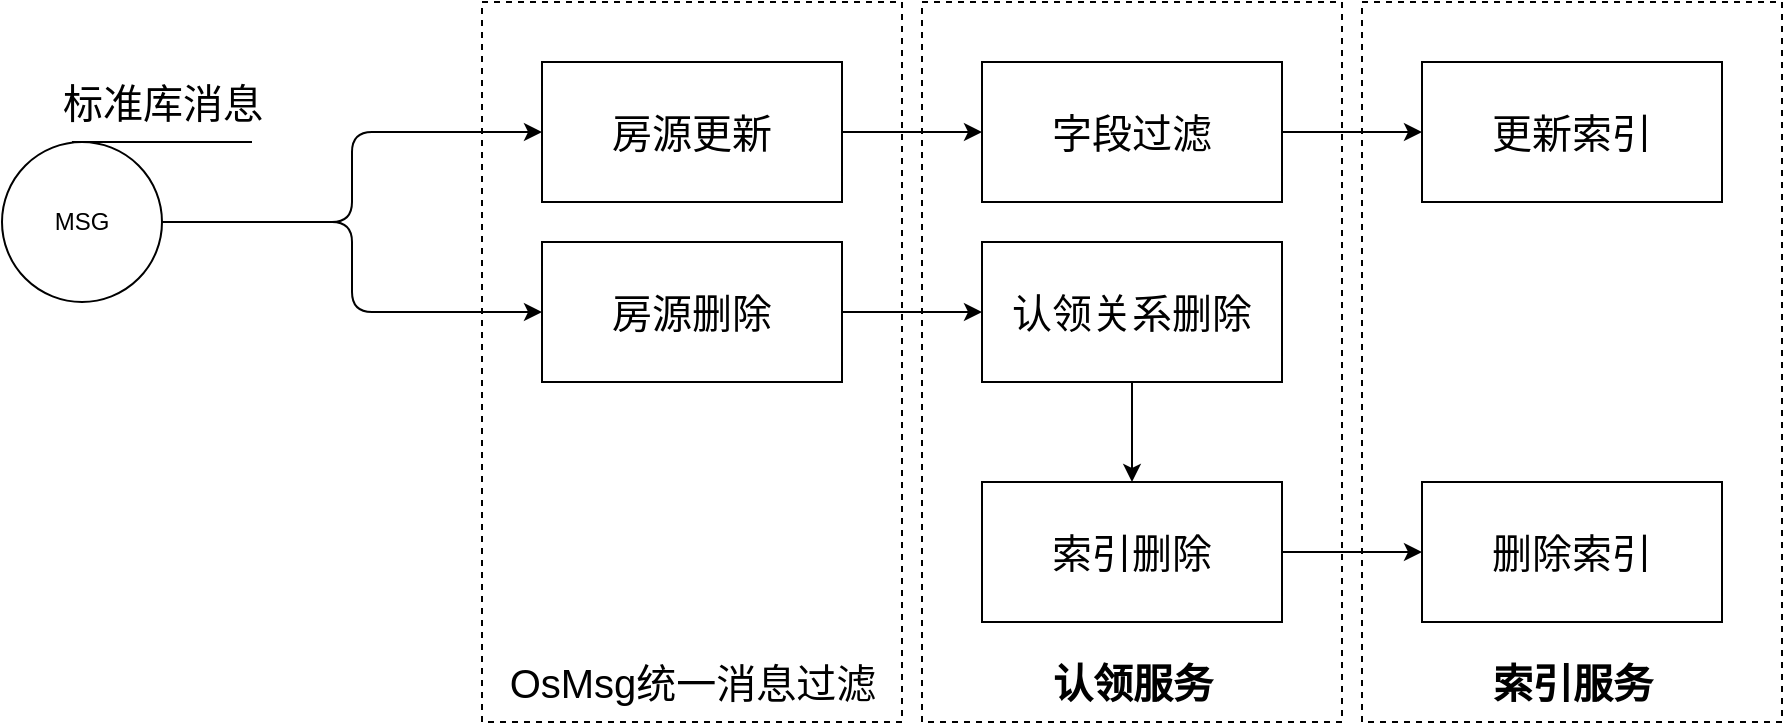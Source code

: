 <mxfile>
    <diagram id="kX_yOLM8yZwmry0NBiBp" name="第 1 页">
        <mxGraphModel dx="1616" dy="941" grid="1" gridSize="10" guides="1" tooltips="1" connect="1" arrows="1" fold="1" page="1" pageScale="1" pageWidth="1600" pageHeight="1200" math="0" shadow="0">
            <root>
                <mxCell id="0"/>
                <mxCell id="1" parent="0"/>
                <mxCell id="10" style="edgeStyle=orthogonalEdgeStyle;html=1;exitX=1;exitY=0.5;exitDx=0;exitDy=0;entryX=0;entryY=0.5;entryDx=0;entryDy=0;elbow=vertical;" edge="1" parent="1" source="2" target="7">
                    <mxGeometry relative="1" as="geometry"/>
                </mxCell>
                <mxCell id="11" style="edgeStyle=orthogonalEdgeStyle;html=1;exitX=1;exitY=0.5;exitDx=0;exitDy=0;" edge="1" parent="1" source="2" target="8">
                    <mxGeometry relative="1" as="geometry"/>
                </mxCell>
                <mxCell id="2" value="MSG" style="ellipse;whiteSpace=wrap;html=1;aspect=fixed;" vertex="1" parent="1">
                    <mxGeometry x="60" y="240" width="80" height="80" as="geometry"/>
                </mxCell>
                <mxCell id="3" value="" style="endArrow=none;html=1;" edge="1" parent="1">
                    <mxGeometry width="50" height="50" relative="1" as="geometry">
                        <mxPoint x="95" y="240.0" as="sourcePoint"/>
                        <mxPoint x="185" y="240.0" as="targetPoint"/>
                    </mxGeometry>
                </mxCell>
                <mxCell id="4" value="&lt;font style=&quot;font-size: 20px&quot;&gt;标准库消息&lt;/font&gt;" style="text;html=1;align=center;verticalAlign=middle;resizable=0;points=[];autosize=1;strokeColor=none;" vertex="1" parent="1">
                    <mxGeometry x="80" y="210" width="120" height="20" as="geometry"/>
                </mxCell>
                <mxCell id="5" value="" style="rounded=0;whiteSpace=wrap;html=1;fillColor=none;dashed=1;" vertex="1" parent="1">
                    <mxGeometry x="300" y="170" width="210" height="360" as="geometry"/>
                </mxCell>
                <mxCell id="16" style="edgeStyle=orthogonalEdgeStyle;html=1;exitX=1;exitY=0.5;exitDx=0;exitDy=0;entryX=0;entryY=0.5;entryDx=0;entryDy=0;fontSize=20;" edge="1" parent="1" source="7" target="14">
                    <mxGeometry relative="1" as="geometry"/>
                </mxCell>
                <mxCell id="7" value="&lt;font style=&quot;font-size: 20px;&quot;&gt;房源更新&lt;/font&gt;" style="whiteSpace=wrap;html=1;fillColor=none;fontSize=20;" vertex="1" parent="1">
                    <mxGeometry x="330" y="200" width="150" height="70" as="geometry"/>
                </mxCell>
                <mxCell id="17" style="edgeStyle=orthogonalEdgeStyle;html=1;exitX=1;exitY=0.5;exitDx=0;exitDy=0;entryX=0;entryY=0.5;entryDx=0;entryDy=0;fontSize=20;" edge="1" parent="1" source="8" target="15">
                    <mxGeometry relative="1" as="geometry"/>
                </mxCell>
                <mxCell id="8" value="&lt;font style=&quot;font-size: 20px;&quot;&gt;房源删除&lt;/font&gt;" style="whiteSpace=wrap;html=1;fillColor=none;fontSize=20;" vertex="1" parent="1">
                    <mxGeometry x="330" y="290" width="150" height="70" as="geometry"/>
                </mxCell>
                <mxCell id="9" value="&lt;font style=&quot;font-size: 20px&quot;&gt;OsMsg统一消息过滤&lt;/font&gt;" style="text;html=1;align=center;verticalAlign=middle;resizable=0;points=[];autosize=1;strokeColor=none;" vertex="1" parent="1">
                    <mxGeometry x="305" y="500" width="200" height="20" as="geometry"/>
                </mxCell>
                <mxCell id="12" value="" style="rounded=0;whiteSpace=wrap;html=1;fillColor=none;dashed=1;fontStyle=1" vertex="1" parent="1">
                    <mxGeometry x="520" y="170" width="210" height="360" as="geometry"/>
                </mxCell>
                <mxCell id="13" value="&lt;font style=&quot;font-size: 20px&quot;&gt;认领服务&lt;/font&gt;" style="text;html=1;align=center;verticalAlign=middle;resizable=0;points=[];autosize=1;strokeColor=none;fontStyle=1" vertex="1" parent="1">
                    <mxGeometry x="575" y="500" width="100" height="20" as="geometry"/>
                </mxCell>
                <mxCell id="23" style="edgeStyle=orthogonalEdgeStyle;html=1;exitX=1;exitY=0.5;exitDx=0;exitDy=0;entryX=0;entryY=0.5;entryDx=0;entryDy=0;fontSize=20;" edge="1" parent="1" source="14" target="21">
                    <mxGeometry relative="1" as="geometry"/>
                </mxCell>
                <mxCell id="14" value="&lt;font style=&quot;font-size: 20px;&quot;&gt;字段过滤&lt;/font&gt;" style="whiteSpace=wrap;html=1;fillColor=none;fontSize=20;" vertex="1" parent="1">
                    <mxGeometry x="550" y="200" width="150" height="70" as="geometry"/>
                </mxCell>
                <mxCell id="19" style="edgeStyle=orthogonalEdgeStyle;html=1;exitX=0.5;exitY=1;exitDx=0;exitDy=0;fontSize=20;" edge="1" parent="1" source="15" target="18">
                    <mxGeometry relative="1" as="geometry"/>
                </mxCell>
                <mxCell id="15" value="&lt;span style=&quot;font-size: 20px;&quot;&gt;认领关系删除&lt;/span&gt;" style="whiteSpace=wrap;html=1;fillColor=none;fontSize=20;" vertex="1" parent="1">
                    <mxGeometry x="550" y="290" width="150" height="70" as="geometry"/>
                </mxCell>
                <mxCell id="24" style="edgeStyle=orthogonalEdgeStyle;html=1;exitX=1;exitY=0.5;exitDx=0;exitDy=0;fontSize=20;" edge="1" parent="1" source="18" target="22">
                    <mxGeometry relative="1" as="geometry"/>
                </mxCell>
                <mxCell id="18" value="索引删除" style="whiteSpace=wrap;html=1;fillColor=none;fontSize=20;" vertex="1" parent="1">
                    <mxGeometry x="550" y="410" width="150" height="70" as="geometry"/>
                </mxCell>
                <mxCell id="20" value="" style="rounded=0;whiteSpace=wrap;html=1;fillColor=none;dashed=1;fontStyle=1" vertex="1" parent="1">
                    <mxGeometry x="740" y="170" width="210" height="360" as="geometry"/>
                </mxCell>
                <mxCell id="21" value="&lt;font style=&quot;font-size: 20px&quot;&gt;更新索引&lt;/font&gt;" style="whiteSpace=wrap;html=1;fillColor=none;fontSize=20;" vertex="1" parent="1">
                    <mxGeometry x="770" y="200" width="150" height="70" as="geometry"/>
                </mxCell>
                <mxCell id="22" value="删除索引" style="whiteSpace=wrap;html=1;fillColor=none;fontSize=20;" vertex="1" parent="1">
                    <mxGeometry x="770" y="410" width="150" height="70" as="geometry"/>
                </mxCell>
                <mxCell id="25" value="&lt;font style=&quot;font-size: 20px&quot;&gt;索引服务&lt;/font&gt;" style="text;html=1;align=center;verticalAlign=middle;resizable=0;points=[];autosize=1;strokeColor=none;fontStyle=1" vertex="1" parent="1">
                    <mxGeometry x="795" y="500" width="100" height="20" as="geometry"/>
                </mxCell>
            </root>
        </mxGraphModel>
    </diagram>
</mxfile>